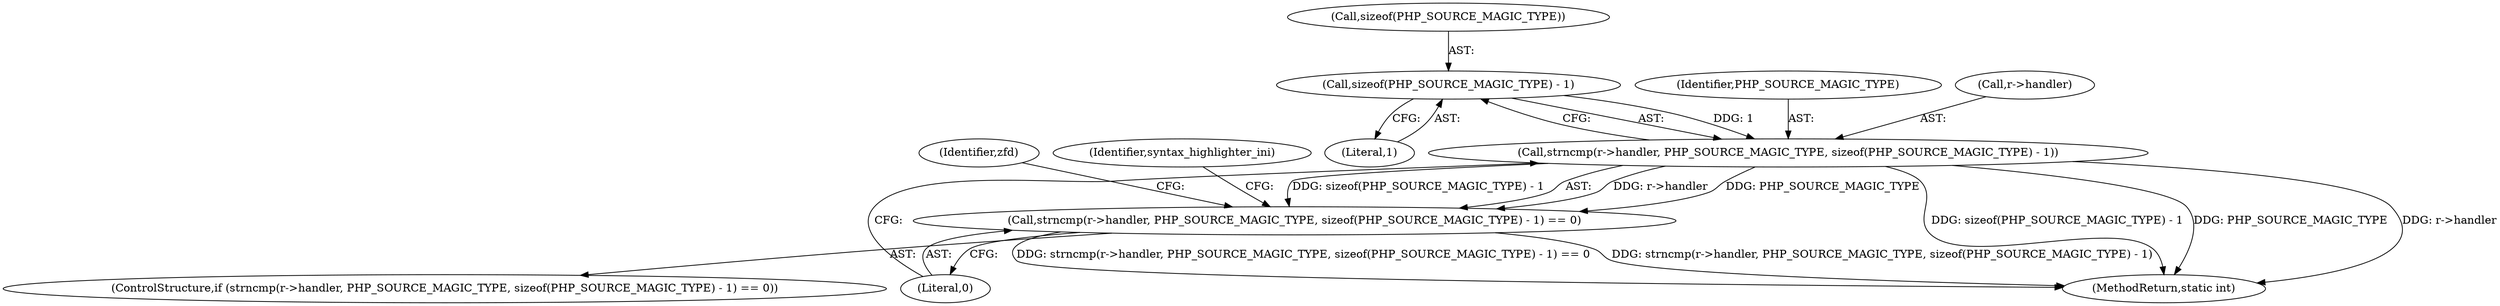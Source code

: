 digraph "0_php_809610f5ea38a83b284e1125d1fff129bdd615e7@API" {
"1000435" [label="(Call,sizeof(PHP_SOURCE_MAGIC_TYPE) - 1)"];
"1000430" [label="(Call,strncmp(r->handler, PHP_SOURCE_MAGIC_TYPE, sizeof(PHP_SOURCE_MAGIC_TYPE) - 1))"];
"1000429" [label="(Call,strncmp(r->handler, PHP_SOURCE_MAGIC_TYPE, sizeof(PHP_SOURCE_MAGIC_TYPE) - 1) == 0)"];
"1000435" [label="(Call,sizeof(PHP_SOURCE_MAGIC_TYPE) - 1)"];
"1000450" [label="(Identifier,zfd)"];
"1000430" [label="(Call,strncmp(r->handler, PHP_SOURCE_MAGIC_TYPE, sizeof(PHP_SOURCE_MAGIC_TYPE) - 1))"];
"1000428" [label="(ControlStructure,if (strncmp(r->handler, PHP_SOURCE_MAGIC_TYPE, sizeof(PHP_SOURCE_MAGIC_TYPE) - 1) == 0))"];
"1000438" [label="(Literal,1)"];
"1000434" [label="(Identifier,PHP_SOURCE_MAGIC_TYPE)"];
"1000541" [label="(MethodReturn,static int)"];
"1000431" [label="(Call,r->handler)"];
"1000429" [label="(Call,strncmp(r->handler, PHP_SOURCE_MAGIC_TYPE, sizeof(PHP_SOURCE_MAGIC_TYPE) - 1) == 0)"];
"1000439" [label="(Literal,0)"];
"1000444" [label="(Identifier,syntax_highlighter_ini)"];
"1000436" [label="(Call,sizeof(PHP_SOURCE_MAGIC_TYPE))"];
"1000435" -> "1000430"  [label="AST: "];
"1000435" -> "1000438"  [label="CFG: "];
"1000436" -> "1000435"  [label="AST: "];
"1000438" -> "1000435"  [label="AST: "];
"1000430" -> "1000435"  [label="CFG: "];
"1000435" -> "1000430"  [label="DDG: 1"];
"1000430" -> "1000429"  [label="AST: "];
"1000431" -> "1000430"  [label="AST: "];
"1000434" -> "1000430"  [label="AST: "];
"1000439" -> "1000430"  [label="CFG: "];
"1000430" -> "1000541"  [label="DDG: PHP_SOURCE_MAGIC_TYPE"];
"1000430" -> "1000541"  [label="DDG: r->handler"];
"1000430" -> "1000541"  [label="DDG: sizeof(PHP_SOURCE_MAGIC_TYPE) - 1"];
"1000430" -> "1000429"  [label="DDG: r->handler"];
"1000430" -> "1000429"  [label="DDG: PHP_SOURCE_MAGIC_TYPE"];
"1000430" -> "1000429"  [label="DDG: sizeof(PHP_SOURCE_MAGIC_TYPE) - 1"];
"1000429" -> "1000428"  [label="AST: "];
"1000429" -> "1000439"  [label="CFG: "];
"1000439" -> "1000429"  [label="AST: "];
"1000444" -> "1000429"  [label="CFG: "];
"1000450" -> "1000429"  [label="CFG: "];
"1000429" -> "1000541"  [label="DDG: strncmp(r->handler, PHP_SOURCE_MAGIC_TYPE, sizeof(PHP_SOURCE_MAGIC_TYPE) - 1)"];
"1000429" -> "1000541"  [label="DDG: strncmp(r->handler, PHP_SOURCE_MAGIC_TYPE, sizeof(PHP_SOURCE_MAGIC_TYPE) - 1) == 0"];
}
